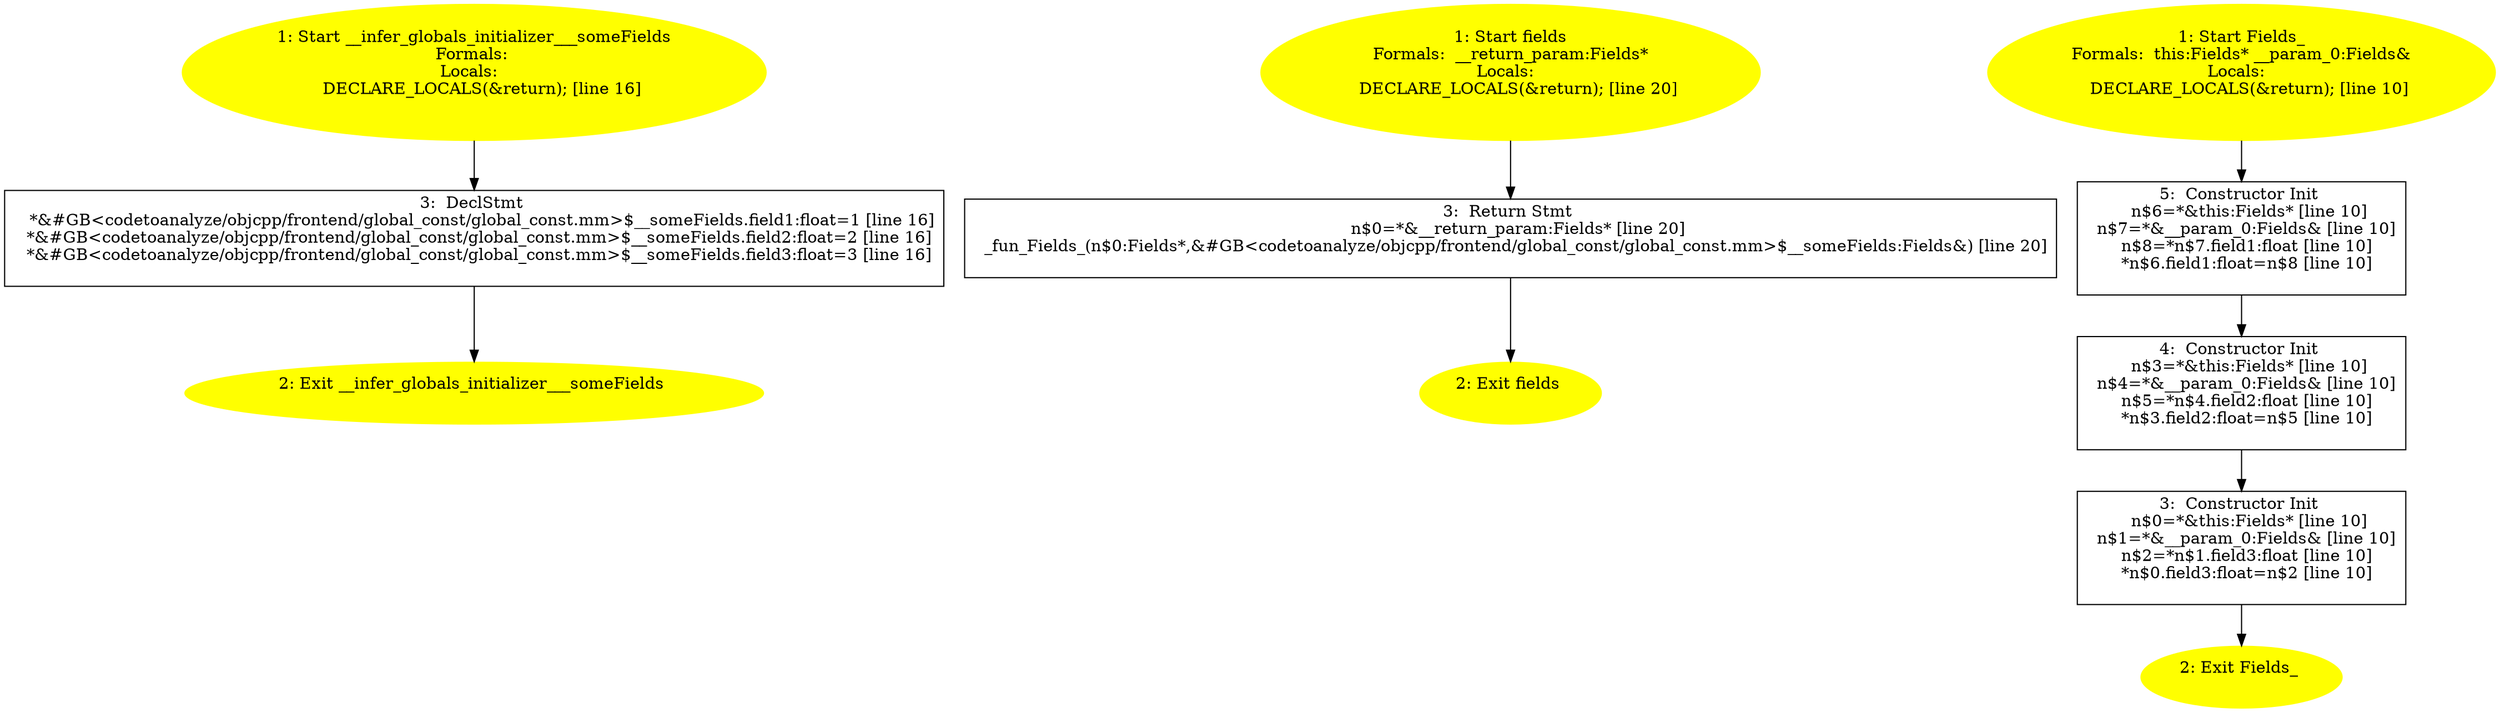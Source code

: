 /* @generated */
digraph iCFG {
"__infer_globals_initializer___someFields.1930c0ca3aad91e2bee375979857d426_1" [label="1: Start __infer_globals_initializer___someFields\nFormals: \nLocals:  \n   DECLARE_LOCALS(&return); [line 16]\n " color=yellow style=filled]
	

	 "__infer_globals_initializer___someFields.1930c0ca3aad91e2bee375979857d426_1" -> "__infer_globals_initializer___someFields.1930c0ca3aad91e2bee375979857d426_3" ;
"__infer_globals_initializer___someFields.1930c0ca3aad91e2bee375979857d426_2" [label="2: Exit __infer_globals_initializer___someFields \n  " color=yellow style=filled]
	

"__infer_globals_initializer___someFields.1930c0ca3aad91e2bee375979857d426_3" [label="3:  DeclStmt \n   *&#GB<codetoanalyze/objcpp/frontend/global_const/global_const.mm>$__someFields.field1:float=1 [line 16]\n  *&#GB<codetoanalyze/objcpp/frontend/global_const/global_const.mm>$__someFields.field2:float=2 [line 16]\n  *&#GB<codetoanalyze/objcpp/frontend/global_const/global_const.mm>$__someFields.field3:float=3 [line 16]\n " shape="box"]
	

	 "__infer_globals_initializer___someFields.1930c0ca3aad91e2bee375979857d426_3" -> "__infer_globals_initializer___someFields.1930c0ca3aad91e2bee375979857d426_2" ;
"fields#_Z6fieldsv.9f46b295429b26ed77896571ab767beb_1" [label="1: Start fields\nFormals:  __return_param:Fields*\nLocals:  \n   DECLARE_LOCALS(&return); [line 20]\n " color=yellow style=filled]
	

	 "fields#_Z6fieldsv.9f46b295429b26ed77896571ab767beb_1" -> "fields#_Z6fieldsv.9f46b295429b26ed77896571ab767beb_3" ;
"fields#_Z6fieldsv.9f46b295429b26ed77896571ab767beb_2" [label="2: Exit fields \n  " color=yellow style=filled]
	

"fields#_Z6fieldsv.9f46b295429b26ed77896571ab767beb_3" [label="3:  Return Stmt \n   n$0=*&__return_param:Fields* [line 20]\n  _fun_Fields_(n$0:Fields*,&#GB<codetoanalyze/objcpp/frontend/global_const/global_const.mm>$__someFields:Fields&) [line 20]\n " shape="box"]
	

	 "fields#_Z6fieldsv.9f46b295429b26ed77896571ab767beb_3" -> "fields#_Z6fieldsv.9f46b295429b26ed77896571ab767beb_2" ;
"#Fields#{_ZN6FieldsC1ERKS_|constexpr}.d1d82aaaf6abb5d9e6bf3c5afdd2116d_1" [label="1: Start Fields_\nFormals:  this:Fields* __param_0:Fields&\nLocals:  \n   DECLARE_LOCALS(&return); [line 10]\n " color=yellow style=filled]
	

	 "#Fields#{_ZN6FieldsC1ERKS_|constexpr}.d1d82aaaf6abb5d9e6bf3c5afdd2116d_1" -> "#Fields#{_ZN6FieldsC1ERKS_|constexpr}.d1d82aaaf6abb5d9e6bf3c5afdd2116d_5" ;
"#Fields#{_ZN6FieldsC1ERKS_|constexpr}.d1d82aaaf6abb5d9e6bf3c5afdd2116d_2" [label="2: Exit Fields_ \n  " color=yellow style=filled]
	

"#Fields#{_ZN6FieldsC1ERKS_|constexpr}.d1d82aaaf6abb5d9e6bf3c5afdd2116d_3" [label="3:  Constructor Init \n   n$0=*&this:Fields* [line 10]\n  n$1=*&__param_0:Fields& [line 10]\n  n$2=*n$1.field3:float [line 10]\n  *n$0.field3:float=n$2 [line 10]\n " shape="box"]
	

	 "#Fields#{_ZN6FieldsC1ERKS_|constexpr}.d1d82aaaf6abb5d9e6bf3c5afdd2116d_3" -> "#Fields#{_ZN6FieldsC1ERKS_|constexpr}.d1d82aaaf6abb5d9e6bf3c5afdd2116d_2" ;
"#Fields#{_ZN6FieldsC1ERKS_|constexpr}.d1d82aaaf6abb5d9e6bf3c5afdd2116d_4" [label="4:  Constructor Init \n   n$3=*&this:Fields* [line 10]\n  n$4=*&__param_0:Fields& [line 10]\n  n$5=*n$4.field2:float [line 10]\n  *n$3.field2:float=n$5 [line 10]\n " shape="box"]
	

	 "#Fields#{_ZN6FieldsC1ERKS_|constexpr}.d1d82aaaf6abb5d9e6bf3c5afdd2116d_4" -> "#Fields#{_ZN6FieldsC1ERKS_|constexpr}.d1d82aaaf6abb5d9e6bf3c5afdd2116d_3" ;
"#Fields#{_ZN6FieldsC1ERKS_|constexpr}.d1d82aaaf6abb5d9e6bf3c5afdd2116d_5" [label="5:  Constructor Init \n   n$6=*&this:Fields* [line 10]\n  n$7=*&__param_0:Fields& [line 10]\n  n$8=*n$7.field1:float [line 10]\n  *n$6.field1:float=n$8 [line 10]\n " shape="box"]
	

	 "#Fields#{_ZN6FieldsC1ERKS_|constexpr}.d1d82aaaf6abb5d9e6bf3c5afdd2116d_5" -> "#Fields#{_ZN6FieldsC1ERKS_|constexpr}.d1d82aaaf6abb5d9e6bf3c5afdd2116d_4" ;
}
